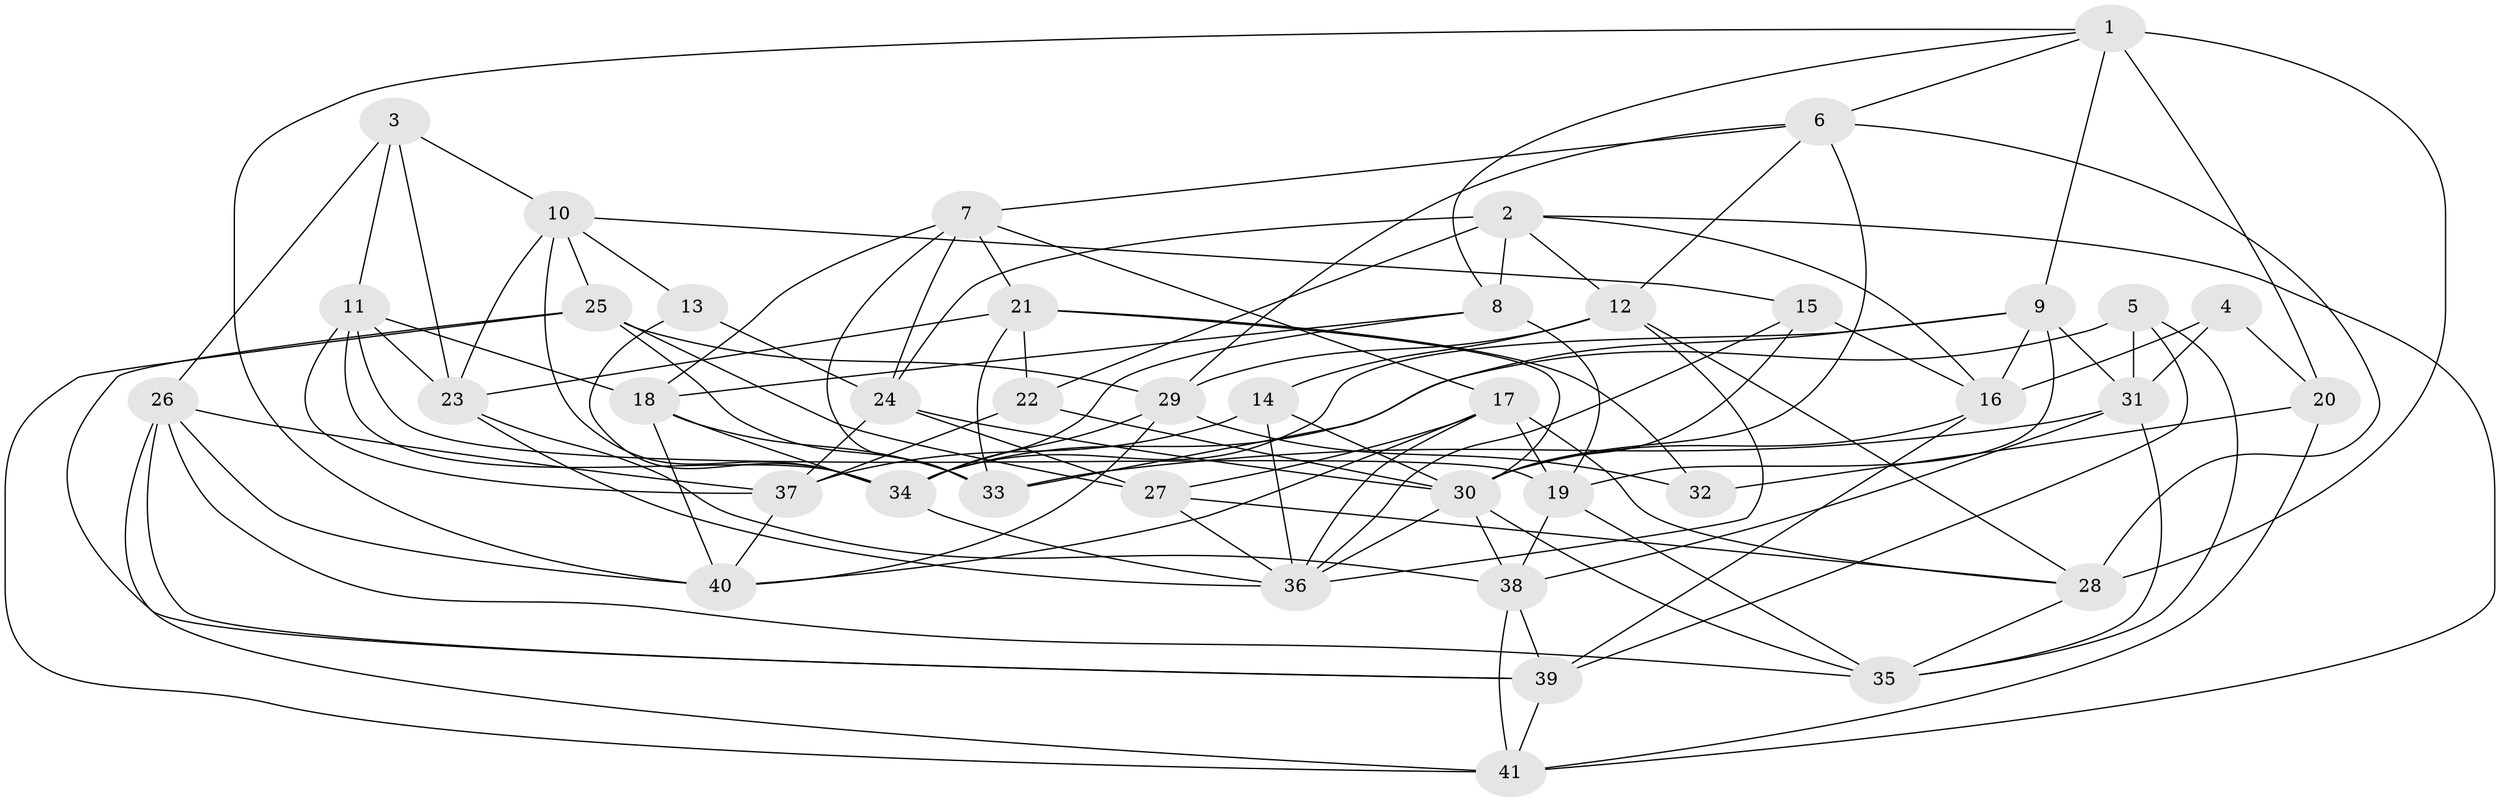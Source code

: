 // original degree distribution, {4: 1.0}
// Generated by graph-tools (version 1.1) at 2025/50/03/09/25 03:50:48]
// undirected, 41 vertices, 116 edges
graph export_dot {
graph [start="1"]
  node [color=gray90,style=filled];
  1;
  2;
  3;
  4;
  5;
  6;
  7;
  8;
  9;
  10;
  11;
  12;
  13;
  14;
  15;
  16;
  17;
  18;
  19;
  20;
  21;
  22;
  23;
  24;
  25;
  26;
  27;
  28;
  29;
  30;
  31;
  32;
  33;
  34;
  35;
  36;
  37;
  38;
  39;
  40;
  41;
  1 -- 6 [weight=1.0];
  1 -- 8 [weight=1.0];
  1 -- 9 [weight=1.0];
  1 -- 20 [weight=1.0];
  1 -- 28 [weight=1.0];
  1 -- 40 [weight=1.0];
  2 -- 8 [weight=1.0];
  2 -- 12 [weight=1.0];
  2 -- 16 [weight=1.0];
  2 -- 22 [weight=1.0];
  2 -- 24 [weight=1.0];
  2 -- 41 [weight=1.0];
  3 -- 10 [weight=1.0];
  3 -- 11 [weight=1.0];
  3 -- 23 [weight=1.0];
  3 -- 26 [weight=1.0];
  4 -- 16 [weight=1.0];
  4 -- 20 [weight=2.0];
  4 -- 31 [weight=1.0];
  5 -- 31 [weight=1.0];
  5 -- 34 [weight=1.0];
  5 -- 35 [weight=1.0];
  5 -- 39 [weight=1.0];
  6 -- 7 [weight=1.0];
  6 -- 12 [weight=1.0];
  6 -- 28 [weight=1.0];
  6 -- 29 [weight=1.0];
  6 -- 30 [weight=1.0];
  7 -- 17 [weight=1.0];
  7 -- 18 [weight=1.0];
  7 -- 21 [weight=1.0];
  7 -- 24 [weight=1.0];
  7 -- 33 [weight=1.0];
  8 -- 18 [weight=1.0];
  8 -- 19 [weight=1.0];
  8 -- 34 [weight=2.0];
  9 -- 16 [weight=1.0];
  9 -- 19 [weight=1.0];
  9 -- 31 [weight=1.0];
  9 -- 33 [weight=1.0];
  9 -- 34 [weight=1.0];
  10 -- 13 [weight=1.0];
  10 -- 15 [weight=1.0];
  10 -- 23 [weight=1.0];
  10 -- 25 [weight=1.0];
  10 -- 34 [weight=1.0];
  11 -- 18 [weight=1.0];
  11 -- 19 [weight=1.0];
  11 -- 23 [weight=1.0];
  11 -- 34 [weight=1.0];
  11 -- 37 [weight=1.0];
  12 -- 14 [weight=1.0];
  12 -- 28 [weight=1.0];
  12 -- 29 [weight=1.0];
  12 -- 36 [weight=1.0];
  13 -- 24 [weight=2.0];
  13 -- 34 [weight=1.0];
  14 -- 30 [weight=1.0];
  14 -- 36 [weight=1.0];
  14 -- 37 [weight=1.0];
  15 -- 16 [weight=1.0];
  15 -- 30 [weight=1.0];
  15 -- 36 [weight=1.0];
  16 -- 30 [weight=1.0];
  16 -- 39 [weight=1.0];
  17 -- 19 [weight=1.0];
  17 -- 27 [weight=1.0];
  17 -- 28 [weight=1.0];
  17 -- 36 [weight=1.0];
  17 -- 40 [weight=1.0];
  18 -- 33 [weight=1.0];
  18 -- 34 [weight=1.0];
  18 -- 40 [weight=1.0];
  19 -- 35 [weight=1.0];
  19 -- 38 [weight=1.0];
  20 -- 32 [weight=2.0];
  20 -- 41 [weight=1.0];
  21 -- 22 [weight=1.0];
  21 -- 23 [weight=1.0];
  21 -- 30 [weight=1.0];
  21 -- 32 [weight=1.0];
  21 -- 33 [weight=1.0];
  22 -- 30 [weight=1.0];
  22 -- 37 [weight=1.0];
  23 -- 36 [weight=1.0];
  23 -- 38 [weight=1.0];
  24 -- 27 [weight=2.0];
  24 -- 30 [weight=1.0];
  24 -- 37 [weight=1.0];
  25 -- 27 [weight=1.0];
  25 -- 29 [weight=1.0];
  25 -- 33 [weight=1.0];
  25 -- 39 [weight=1.0];
  25 -- 41 [weight=1.0];
  26 -- 35 [weight=1.0];
  26 -- 37 [weight=1.0];
  26 -- 39 [weight=1.0];
  26 -- 40 [weight=1.0];
  26 -- 41 [weight=1.0];
  27 -- 28 [weight=1.0];
  27 -- 36 [weight=1.0];
  28 -- 35 [weight=1.0];
  29 -- 32 [weight=1.0];
  29 -- 34 [weight=1.0];
  29 -- 40 [weight=1.0];
  30 -- 35 [weight=1.0];
  30 -- 36 [weight=1.0];
  30 -- 38 [weight=1.0];
  31 -- 33 [weight=1.0];
  31 -- 35 [weight=1.0];
  31 -- 38 [weight=1.0];
  34 -- 36 [weight=1.0];
  37 -- 40 [weight=1.0];
  38 -- 39 [weight=1.0];
  38 -- 41 [weight=1.0];
  39 -- 41 [weight=1.0];
}
